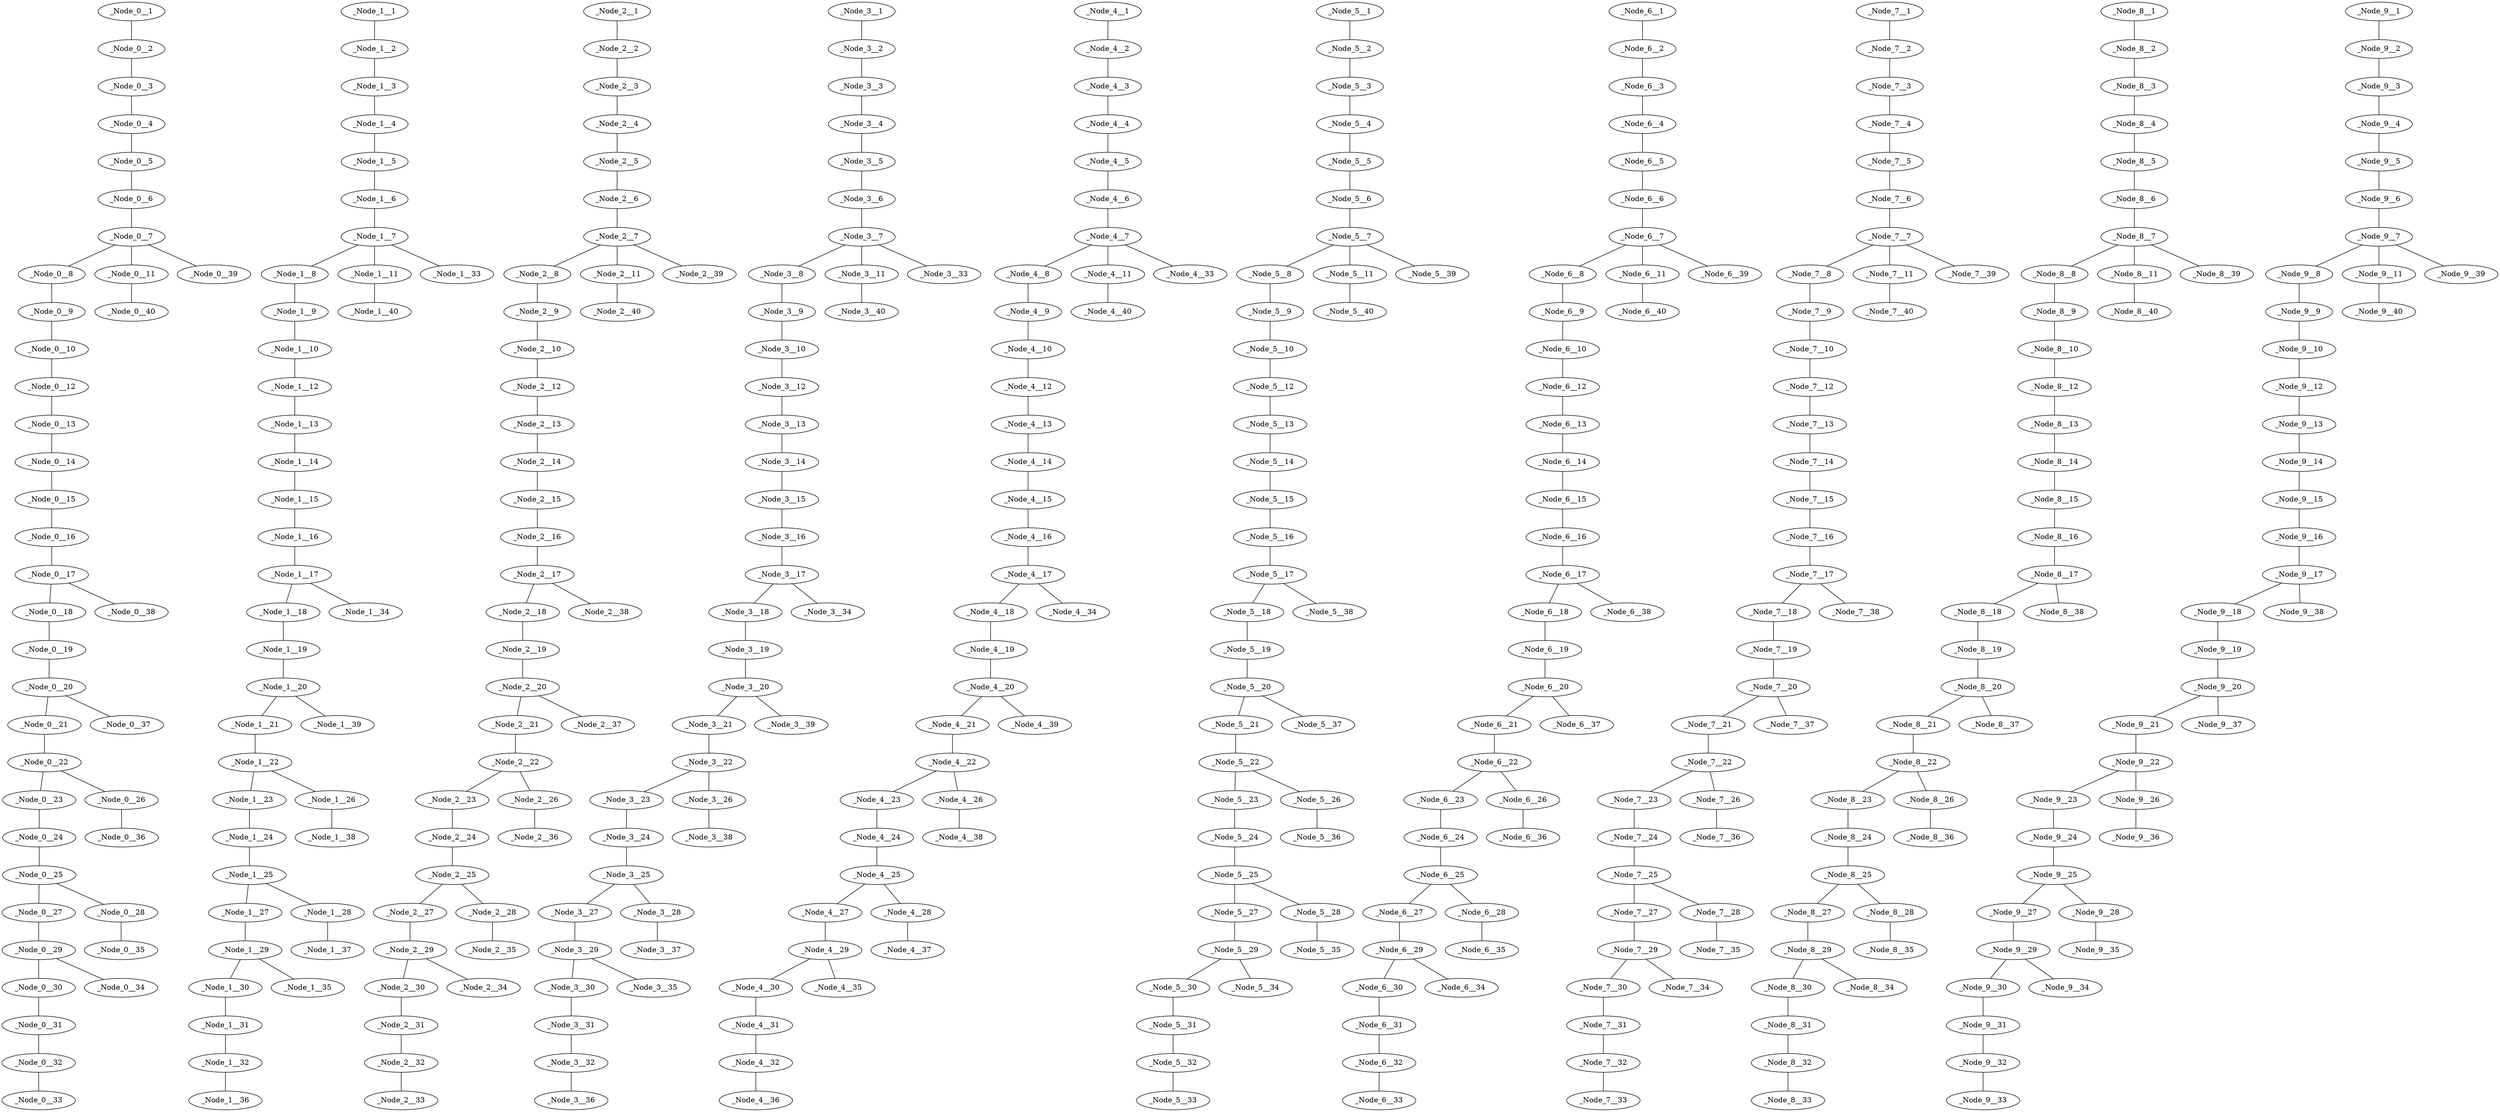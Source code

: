 // Block Chain
graph {
	_Node_0__1
	_Node_0__2
	_Node_0__3
	_Node_0__4
	_Node_0__5
	_Node_0__6
	_Node_0__7
	_Node_0__8
	_Node_0__9
	_Node_0__10
	_Node_0__11
	_Node_0__12
	_Node_0__13
	_Node_0__14
	_Node_0__15
	_Node_0__16
	_Node_0__17
	_Node_0__18
	_Node_0__19
	_Node_0__20
	_Node_0__21
	_Node_0__22
	_Node_0__23
	_Node_0__24
	_Node_0__25
	_Node_0__26
	_Node_0__27
	_Node_0__28
	_Node_0__29
	_Node_0__30
	_Node_0__31
	_Node_0__32
	_Node_0__1 -- _Node_0__2
	_Node_0__2 -- _Node_0__3
	_Node_0__3 -- _Node_0__4
	_Node_0__4 -- _Node_0__5
	_Node_0__5 -- _Node_0__6
	_Node_0__6 -- _Node_0__7
	_Node_0__7 -- _Node_0__8
	_Node_0__8 -- _Node_0__9
	_Node_0__9 -- _Node_0__10
	_Node_0__10 -- _Node_0__12
	_Node_0__12 -- _Node_0__13
	_Node_0__13 -- _Node_0__14
	_Node_0__14 -- _Node_0__15
	_Node_0__15 -- _Node_0__16
	_Node_0__16 -- _Node_0__17
	_Node_0__17 -- _Node_0__18
	_Node_0__18 -- _Node_0__19
	_Node_0__19 -- _Node_0__20
	_Node_0__20 -- _Node_0__21
	_Node_0__21 -- _Node_0__22
	_Node_0__22 -- _Node_0__23
	_Node_0__23 -- _Node_0__24
	_Node_0__24 -- _Node_0__25
	_Node_0__25 -- _Node_0__27
	_Node_0__27 -- _Node_0__29
	_Node_0__29 -- _Node_0__30
	_Node_0__30 -- _Node_0__31
	_Node_0__31 -- _Node_0__32
	_Node_0__32 -- _Node_0__33
	_Node_0__29 -- _Node_0__34
	_Node_0__25 -- _Node_0__28
	_Node_0__28 -- _Node_0__35
	_Node_0__22 -- _Node_0__26
	_Node_0__26 -- _Node_0__36
	_Node_0__20 -- _Node_0__37
	_Node_0__17 -- _Node_0__38
	_Node_0__7 -- _Node_0__39
	_Node_0__7 -- _Node_0__11
	_Node_0__11 -- _Node_0__40
	_Node_1__1
	_Node_1__2
	_Node_1__3
	_Node_1__4
	_Node_1__5
	_Node_1__6
	_Node_1__7
	_Node_1__8
	_Node_1__9
	_Node_1__10
	_Node_1__11
	_Node_1__12
	_Node_1__13
	_Node_1__14
	_Node_1__15
	_Node_1__16
	_Node_1__17
	_Node_1__18
	_Node_1__19
	_Node_1__20
	_Node_1__21
	_Node_1__22
	_Node_1__23
	_Node_1__24
	_Node_1__25
	_Node_1__26
	_Node_1__27
	_Node_1__28
	_Node_1__29
	_Node_1__30
	_Node_1__31
	_Node_1__32
	_Node_1__1 -- _Node_1__2
	_Node_1__2 -- _Node_1__3
	_Node_1__3 -- _Node_1__4
	_Node_1__4 -- _Node_1__5
	_Node_1__5 -- _Node_1__6
	_Node_1__6 -- _Node_1__7
	_Node_1__7 -- _Node_1__33
	_Node_1__7 -- _Node_1__8
	_Node_1__8 -- _Node_1__9
	_Node_1__9 -- _Node_1__10
	_Node_1__10 -- _Node_1__12
	_Node_1__12 -- _Node_1__13
	_Node_1__13 -- _Node_1__14
	_Node_1__14 -- _Node_1__15
	_Node_1__15 -- _Node_1__16
	_Node_1__16 -- _Node_1__17
	_Node_1__17 -- _Node_1__34
	_Node_1__17 -- _Node_1__18
	_Node_1__18 -- _Node_1__19
	_Node_1__19 -- _Node_1__20
	_Node_1__20 -- _Node_1__21
	_Node_1__21 -- _Node_1__22
	_Node_1__22 -- _Node_1__23
	_Node_1__23 -- _Node_1__24
	_Node_1__24 -- _Node_1__25
	_Node_1__25 -- _Node_1__27
	_Node_1__27 -- _Node_1__29
	_Node_1__29 -- _Node_1__35
	_Node_1__29 -- _Node_1__30
	_Node_1__30 -- _Node_1__31
	_Node_1__31 -- _Node_1__32
	_Node_1__32 -- _Node_1__36
	_Node_1__25 -- _Node_1__28
	_Node_1__28 -- _Node_1__37
	_Node_1__22 -- _Node_1__26
	_Node_1__26 -- _Node_1__38
	_Node_1__20 -- _Node_1__39
	_Node_1__7 -- _Node_1__11
	_Node_1__11 -- _Node_1__40
	_Node_2__1
	_Node_2__2
	_Node_2__3
	_Node_2__4
	_Node_2__5
	_Node_2__6
	_Node_2__7
	_Node_2__8
	_Node_2__9
	_Node_2__10
	_Node_2__11
	_Node_2__12
	_Node_2__13
	_Node_2__14
	_Node_2__15
	_Node_2__16
	_Node_2__17
	_Node_2__18
	_Node_2__19
	_Node_2__20
	_Node_2__21
	_Node_2__22
	_Node_2__23
	_Node_2__24
	_Node_2__25
	_Node_2__26
	_Node_2__27
	_Node_2__28
	_Node_2__29
	_Node_2__30
	_Node_2__31
	_Node_2__32
	_Node_2__1 -- _Node_2__2
	_Node_2__2 -- _Node_2__3
	_Node_2__3 -- _Node_2__4
	_Node_2__4 -- _Node_2__5
	_Node_2__5 -- _Node_2__6
	_Node_2__6 -- _Node_2__7
	_Node_2__7 -- _Node_2__8
	_Node_2__8 -- _Node_2__9
	_Node_2__9 -- _Node_2__10
	_Node_2__10 -- _Node_2__12
	_Node_2__12 -- _Node_2__13
	_Node_2__13 -- _Node_2__14
	_Node_2__14 -- _Node_2__15
	_Node_2__15 -- _Node_2__16
	_Node_2__16 -- _Node_2__17
	_Node_2__17 -- _Node_2__18
	_Node_2__18 -- _Node_2__19
	_Node_2__19 -- _Node_2__20
	_Node_2__20 -- _Node_2__21
	_Node_2__21 -- _Node_2__22
	_Node_2__22 -- _Node_2__23
	_Node_2__23 -- _Node_2__24
	_Node_2__24 -- _Node_2__25
	_Node_2__25 -- _Node_2__27
	_Node_2__27 -- _Node_2__29
	_Node_2__29 -- _Node_2__30
	_Node_2__30 -- _Node_2__31
	_Node_2__31 -- _Node_2__32
	_Node_2__32 -- _Node_2__33
	_Node_2__29 -- _Node_2__34
	_Node_2__25 -- _Node_2__28
	_Node_2__28 -- _Node_2__35
	_Node_2__22 -- _Node_2__26
	_Node_2__26 -- _Node_2__36
	_Node_2__20 -- _Node_2__37
	_Node_2__17 -- _Node_2__38
	_Node_2__7 -- _Node_2__39
	_Node_2__7 -- _Node_2__11
	_Node_2__11 -- _Node_2__40
	_Node_3__1
	_Node_3__2
	_Node_3__3
	_Node_3__4
	_Node_3__5
	_Node_3__6
	_Node_3__7
	_Node_3__8
	_Node_3__9
	_Node_3__10
	_Node_3__11
	_Node_3__12
	_Node_3__13
	_Node_3__14
	_Node_3__15
	_Node_3__16
	_Node_3__17
	_Node_3__18
	_Node_3__19
	_Node_3__20
	_Node_3__21
	_Node_3__22
	_Node_3__23
	_Node_3__24
	_Node_3__25
	_Node_3__26
	_Node_3__27
	_Node_3__28
	_Node_3__29
	_Node_3__30
	_Node_3__31
	_Node_3__32
	_Node_3__1 -- _Node_3__2
	_Node_3__2 -- _Node_3__3
	_Node_3__3 -- _Node_3__4
	_Node_3__4 -- _Node_3__5
	_Node_3__5 -- _Node_3__6
	_Node_3__6 -- _Node_3__7
	_Node_3__7 -- _Node_3__33
	_Node_3__7 -- _Node_3__8
	_Node_3__8 -- _Node_3__9
	_Node_3__9 -- _Node_3__10
	_Node_3__10 -- _Node_3__12
	_Node_3__12 -- _Node_3__13
	_Node_3__13 -- _Node_3__14
	_Node_3__14 -- _Node_3__15
	_Node_3__15 -- _Node_3__16
	_Node_3__16 -- _Node_3__17
	_Node_3__17 -- _Node_3__34
	_Node_3__17 -- _Node_3__18
	_Node_3__18 -- _Node_3__19
	_Node_3__19 -- _Node_3__20
	_Node_3__20 -- _Node_3__21
	_Node_3__21 -- _Node_3__22
	_Node_3__22 -- _Node_3__23
	_Node_3__23 -- _Node_3__24
	_Node_3__24 -- _Node_3__25
	_Node_3__25 -- _Node_3__27
	_Node_3__27 -- _Node_3__29
	_Node_3__29 -- _Node_3__35
	_Node_3__29 -- _Node_3__30
	_Node_3__30 -- _Node_3__31
	_Node_3__31 -- _Node_3__32
	_Node_3__32 -- _Node_3__36
	_Node_3__25 -- _Node_3__28
	_Node_3__28 -- _Node_3__37
	_Node_3__22 -- _Node_3__26
	_Node_3__26 -- _Node_3__38
	_Node_3__20 -- _Node_3__39
	_Node_3__7 -- _Node_3__11
	_Node_3__11 -- _Node_3__40
	_Node_4__1
	_Node_4__2
	_Node_4__3
	_Node_4__4
	_Node_4__5
	_Node_4__6
	_Node_4__7
	_Node_4__8
	_Node_4__9
	_Node_4__10
	_Node_4__11
	_Node_4__12
	_Node_4__13
	_Node_4__14
	_Node_4__15
	_Node_4__16
	_Node_4__17
	_Node_4__18
	_Node_4__19
	_Node_4__20
	_Node_4__21
	_Node_4__22
	_Node_4__23
	_Node_4__24
	_Node_4__25
	_Node_4__26
	_Node_4__27
	_Node_4__28
	_Node_4__29
	_Node_4__30
	_Node_4__31
	_Node_4__32
	_Node_4__1 -- _Node_4__2
	_Node_4__2 -- _Node_4__3
	_Node_4__3 -- _Node_4__4
	_Node_4__4 -- _Node_4__5
	_Node_4__5 -- _Node_4__6
	_Node_4__6 -- _Node_4__7
	_Node_4__7 -- _Node_4__33
	_Node_4__7 -- _Node_4__8
	_Node_4__8 -- _Node_4__9
	_Node_4__9 -- _Node_4__10
	_Node_4__10 -- _Node_4__12
	_Node_4__12 -- _Node_4__13
	_Node_4__13 -- _Node_4__14
	_Node_4__14 -- _Node_4__15
	_Node_4__15 -- _Node_4__16
	_Node_4__16 -- _Node_4__17
	_Node_4__17 -- _Node_4__34
	_Node_4__17 -- _Node_4__18
	_Node_4__18 -- _Node_4__19
	_Node_4__19 -- _Node_4__20
	_Node_4__20 -- _Node_4__21
	_Node_4__21 -- _Node_4__22
	_Node_4__22 -- _Node_4__23
	_Node_4__23 -- _Node_4__24
	_Node_4__24 -- _Node_4__25
	_Node_4__25 -- _Node_4__27
	_Node_4__27 -- _Node_4__29
	_Node_4__29 -- _Node_4__35
	_Node_4__29 -- _Node_4__30
	_Node_4__30 -- _Node_4__31
	_Node_4__31 -- _Node_4__32
	_Node_4__32 -- _Node_4__36
	_Node_4__25 -- _Node_4__28
	_Node_4__28 -- _Node_4__37
	_Node_4__22 -- _Node_4__26
	_Node_4__26 -- _Node_4__38
	_Node_4__20 -- _Node_4__39
	_Node_4__7 -- _Node_4__11
	_Node_4__11 -- _Node_4__40
	_Node_5__1
	_Node_5__2
	_Node_5__3
	_Node_5__4
	_Node_5__5
	_Node_5__6
	_Node_5__7
	_Node_5__8
	_Node_5__9
	_Node_5__10
	_Node_5__11
	_Node_5__12
	_Node_5__13
	_Node_5__14
	_Node_5__15
	_Node_5__16
	_Node_5__17
	_Node_5__18
	_Node_5__19
	_Node_5__20
	_Node_5__21
	_Node_5__22
	_Node_5__23
	_Node_5__24
	_Node_5__25
	_Node_5__26
	_Node_5__27
	_Node_5__28
	_Node_5__29
	_Node_5__30
	_Node_5__31
	_Node_5__32
	_Node_5__1 -- _Node_5__2
	_Node_5__2 -- _Node_5__3
	_Node_5__3 -- _Node_5__4
	_Node_5__4 -- _Node_5__5
	_Node_5__5 -- _Node_5__6
	_Node_5__6 -- _Node_5__7
	_Node_5__7 -- _Node_5__8
	_Node_5__8 -- _Node_5__9
	_Node_5__9 -- _Node_5__10
	_Node_5__10 -- _Node_5__12
	_Node_5__12 -- _Node_5__13
	_Node_5__13 -- _Node_5__14
	_Node_5__14 -- _Node_5__15
	_Node_5__15 -- _Node_5__16
	_Node_5__16 -- _Node_5__17
	_Node_5__17 -- _Node_5__18
	_Node_5__18 -- _Node_5__19
	_Node_5__19 -- _Node_5__20
	_Node_5__20 -- _Node_5__21
	_Node_5__21 -- _Node_5__22
	_Node_5__22 -- _Node_5__23
	_Node_5__23 -- _Node_5__24
	_Node_5__24 -- _Node_5__25
	_Node_5__25 -- _Node_5__27
	_Node_5__27 -- _Node_5__29
	_Node_5__29 -- _Node_5__30
	_Node_5__30 -- _Node_5__31
	_Node_5__31 -- _Node_5__32
	_Node_5__32 -- _Node_5__33
	_Node_5__29 -- _Node_5__34
	_Node_5__25 -- _Node_5__28
	_Node_5__28 -- _Node_5__35
	_Node_5__22 -- _Node_5__26
	_Node_5__26 -- _Node_5__36
	_Node_5__20 -- _Node_5__37
	_Node_5__17 -- _Node_5__38
	_Node_5__7 -- _Node_5__39
	_Node_5__7 -- _Node_5__11
	_Node_5__11 -- _Node_5__40
	_Node_6__1
	_Node_6__2
	_Node_6__3
	_Node_6__4
	_Node_6__5
	_Node_6__6
	_Node_6__7
	_Node_6__8
	_Node_6__9
	_Node_6__10
	_Node_6__11
	_Node_6__12
	_Node_6__13
	_Node_6__14
	_Node_6__15
	_Node_6__16
	_Node_6__17
	_Node_6__18
	_Node_6__19
	_Node_6__20
	_Node_6__21
	_Node_6__22
	_Node_6__23
	_Node_6__24
	_Node_6__25
	_Node_6__26
	_Node_6__27
	_Node_6__28
	_Node_6__29
	_Node_6__30
	_Node_6__31
	_Node_6__32
	_Node_6__1 -- _Node_6__2
	_Node_6__2 -- _Node_6__3
	_Node_6__3 -- _Node_6__4
	_Node_6__4 -- _Node_6__5
	_Node_6__5 -- _Node_6__6
	_Node_6__6 -- _Node_6__7
	_Node_6__7 -- _Node_6__8
	_Node_6__8 -- _Node_6__9
	_Node_6__9 -- _Node_6__10
	_Node_6__10 -- _Node_6__12
	_Node_6__12 -- _Node_6__13
	_Node_6__13 -- _Node_6__14
	_Node_6__14 -- _Node_6__15
	_Node_6__15 -- _Node_6__16
	_Node_6__16 -- _Node_6__17
	_Node_6__17 -- _Node_6__18
	_Node_6__18 -- _Node_6__19
	_Node_6__19 -- _Node_6__20
	_Node_6__20 -- _Node_6__21
	_Node_6__21 -- _Node_6__22
	_Node_6__22 -- _Node_6__23
	_Node_6__23 -- _Node_6__24
	_Node_6__24 -- _Node_6__25
	_Node_6__25 -- _Node_6__27
	_Node_6__27 -- _Node_6__29
	_Node_6__29 -- _Node_6__30
	_Node_6__30 -- _Node_6__31
	_Node_6__31 -- _Node_6__32
	_Node_6__32 -- _Node_6__33
	_Node_6__29 -- _Node_6__34
	_Node_6__25 -- _Node_6__28
	_Node_6__28 -- _Node_6__35
	_Node_6__22 -- _Node_6__26
	_Node_6__26 -- _Node_6__36
	_Node_6__20 -- _Node_6__37
	_Node_6__17 -- _Node_6__38
	_Node_6__7 -- _Node_6__39
	_Node_6__7 -- _Node_6__11
	_Node_6__11 -- _Node_6__40
	_Node_7__1
	_Node_7__2
	_Node_7__3
	_Node_7__4
	_Node_7__5
	_Node_7__6
	_Node_7__7
	_Node_7__8
	_Node_7__9
	_Node_7__10
	_Node_7__11
	_Node_7__12
	_Node_7__13
	_Node_7__14
	_Node_7__15
	_Node_7__16
	_Node_7__17
	_Node_7__18
	_Node_7__19
	_Node_7__20
	_Node_7__21
	_Node_7__22
	_Node_7__23
	_Node_7__24
	_Node_7__25
	_Node_7__26
	_Node_7__27
	_Node_7__28
	_Node_7__29
	_Node_7__30
	_Node_7__31
	_Node_7__32
	_Node_7__1 -- _Node_7__2
	_Node_7__2 -- _Node_7__3
	_Node_7__3 -- _Node_7__4
	_Node_7__4 -- _Node_7__5
	_Node_7__5 -- _Node_7__6
	_Node_7__6 -- _Node_7__7
	_Node_7__7 -- _Node_7__8
	_Node_7__8 -- _Node_7__9
	_Node_7__9 -- _Node_7__10
	_Node_7__10 -- _Node_7__12
	_Node_7__12 -- _Node_7__13
	_Node_7__13 -- _Node_7__14
	_Node_7__14 -- _Node_7__15
	_Node_7__15 -- _Node_7__16
	_Node_7__16 -- _Node_7__17
	_Node_7__17 -- _Node_7__18
	_Node_7__18 -- _Node_7__19
	_Node_7__19 -- _Node_7__20
	_Node_7__20 -- _Node_7__21
	_Node_7__21 -- _Node_7__22
	_Node_7__22 -- _Node_7__23
	_Node_7__23 -- _Node_7__24
	_Node_7__24 -- _Node_7__25
	_Node_7__25 -- _Node_7__27
	_Node_7__27 -- _Node_7__29
	_Node_7__29 -- _Node_7__30
	_Node_7__30 -- _Node_7__31
	_Node_7__31 -- _Node_7__32
	_Node_7__32 -- _Node_7__33
	_Node_7__29 -- _Node_7__34
	_Node_7__25 -- _Node_7__28
	_Node_7__28 -- _Node_7__35
	_Node_7__22 -- _Node_7__26
	_Node_7__26 -- _Node_7__36
	_Node_7__20 -- _Node_7__37
	_Node_7__17 -- _Node_7__38
	_Node_7__7 -- _Node_7__39
	_Node_7__7 -- _Node_7__11
	_Node_7__11 -- _Node_7__40
	_Node_8__1
	_Node_8__2
	_Node_8__3
	_Node_8__4
	_Node_8__5
	_Node_8__6
	_Node_8__7
	_Node_8__8
	_Node_8__9
	_Node_8__10
	_Node_8__11
	_Node_8__12
	_Node_8__13
	_Node_8__14
	_Node_8__15
	_Node_8__16
	_Node_8__17
	_Node_8__18
	_Node_8__19
	_Node_8__20
	_Node_8__21
	_Node_8__22
	_Node_8__23
	_Node_8__24
	_Node_8__25
	_Node_8__26
	_Node_8__27
	_Node_8__28
	_Node_8__29
	_Node_8__30
	_Node_8__31
	_Node_8__32
	_Node_8__1 -- _Node_8__2
	_Node_8__2 -- _Node_8__3
	_Node_8__3 -- _Node_8__4
	_Node_8__4 -- _Node_8__5
	_Node_8__5 -- _Node_8__6
	_Node_8__6 -- _Node_8__7
	_Node_8__7 -- _Node_8__8
	_Node_8__8 -- _Node_8__9
	_Node_8__9 -- _Node_8__10
	_Node_8__10 -- _Node_8__12
	_Node_8__12 -- _Node_8__13
	_Node_8__13 -- _Node_8__14
	_Node_8__14 -- _Node_8__15
	_Node_8__15 -- _Node_8__16
	_Node_8__16 -- _Node_8__17
	_Node_8__17 -- _Node_8__18
	_Node_8__18 -- _Node_8__19
	_Node_8__19 -- _Node_8__20
	_Node_8__20 -- _Node_8__21
	_Node_8__21 -- _Node_8__22
	_Node_8__22 -- _Node_8__23
	_Node_8__23 -- _Node_8__24
	_Node_8__24 -- _Node_8__25
	_Node_8__25 -- _Node_8__27
	_Node_8__27 -- _Node_8__29
	_Node_8__29 -- _Node_8__30
	_Node_8__30 -- _Node_8__31
	_Node_8__31 -- _Node_8__32
	_Node_8__32 -- _Node_8__33
	_Node_8__29 -- _Node_8__34
	_Node_8__25 -- _Node_8__28
	_Node_8__28 -- _Node_8__35
	_Node_8__22 -- _Node_8__26
	_Node_8__26 -- _Node_8__36
	_Node_8__20 -- _Node_8__37
	_Node_8__17 -- _Node_8__38
	_Node_8__7 -- _Node_8__39
	_Node_8__7 -- _Node_8__11
	_Node_8__11 -- _Node_8__40
	_Node_9__1
	_Node_9__2
	_Node_9__3
	_Node_9__4
	_Node_9__5
	_Node_9__6
	_Node_9__7
	_Node_9__8
	_Node_9__9
	_Node_9__10
	_Node_9__11
	_Node_9__12
	_Node_9__13
	_Node_9__14
	_Node_9__15
	_Node_9__16
	_Node_9__17
	_Node_9__18
	_Node_9__19
	_Node_9__20
	_Node_9__21
	_Node_9__22
	_Node_9__23
	_Node_9__24
	_Node_9__25
	_Node_9__26
	_Node_9__27
	_Node_9__28
	_Node_9__29
	_Node_9__30
	_Node_9__31
	_Node_9__32
	_Node_9__1 -- _Node_9__2
	_Node_9__2 -- _Node_9__3
	_Node_9__3 -- _Node_9__4
	_Node_9__4 -- _Node_9__5
	_Node_9__5 -- _Node_9__6
	_Node_9__6 -- _Node_9__7
	_Node_9__7 -- _Node_9__8
	_Node_9__8 -- _Node_9__9
	_Node_9__9 -- _Node_9__10
	_Node_9__10 -- _Node_9__12
	_Node_9__12 -- _Node_9__13
	_Node_9__13 -- _Node_9__14
	_Node_9__14 -- _Node_9__15
	_Node_9__15 -- _Node_9__16
	_Node_9__16 -- _Node_9__17
	_Node_9__17 -- _Node_9__18
	_Node_9__18 -- _Node_9__19
	_Node_9__19 -- _Node_9__20
	_Node_9__20 -- _Node_9__21
	_Node_9__21 -- _Node_9__22
	_Node_9__22 -- _Node_9__23
	_Node_9__23 -- _Node_9__24
	_Node_9__24 -- _Node_9__25
	_Node_9__25 -- _Node_9__27
	_Node_9__27 -- _Node_9__29
	_Node_9__29 -- _Node_9__30
	_Node_9__30 -- _Node_9__31
	_Node_9__31 -- _Node_9__32
	_Node_9__32 -- _Node_9__33
	_Node_9__29 -- _Node_9__34
	_Node_9__25 -- _Node_9__28
	_Node_9__28 -- _Node_9__35
	_Node_9__22 -- _Node_9__26
	_Node_9__26 -- _Node_9__36
	_Node_9__20 -- _Node_9__37
	_Node_9__17 -- _Node_9__38
	_Node_9__7 -- _Node_9__39
	_Node_9__7 -- _Node_9__11
	_Node_9__11 -- _Node_9__40
}

